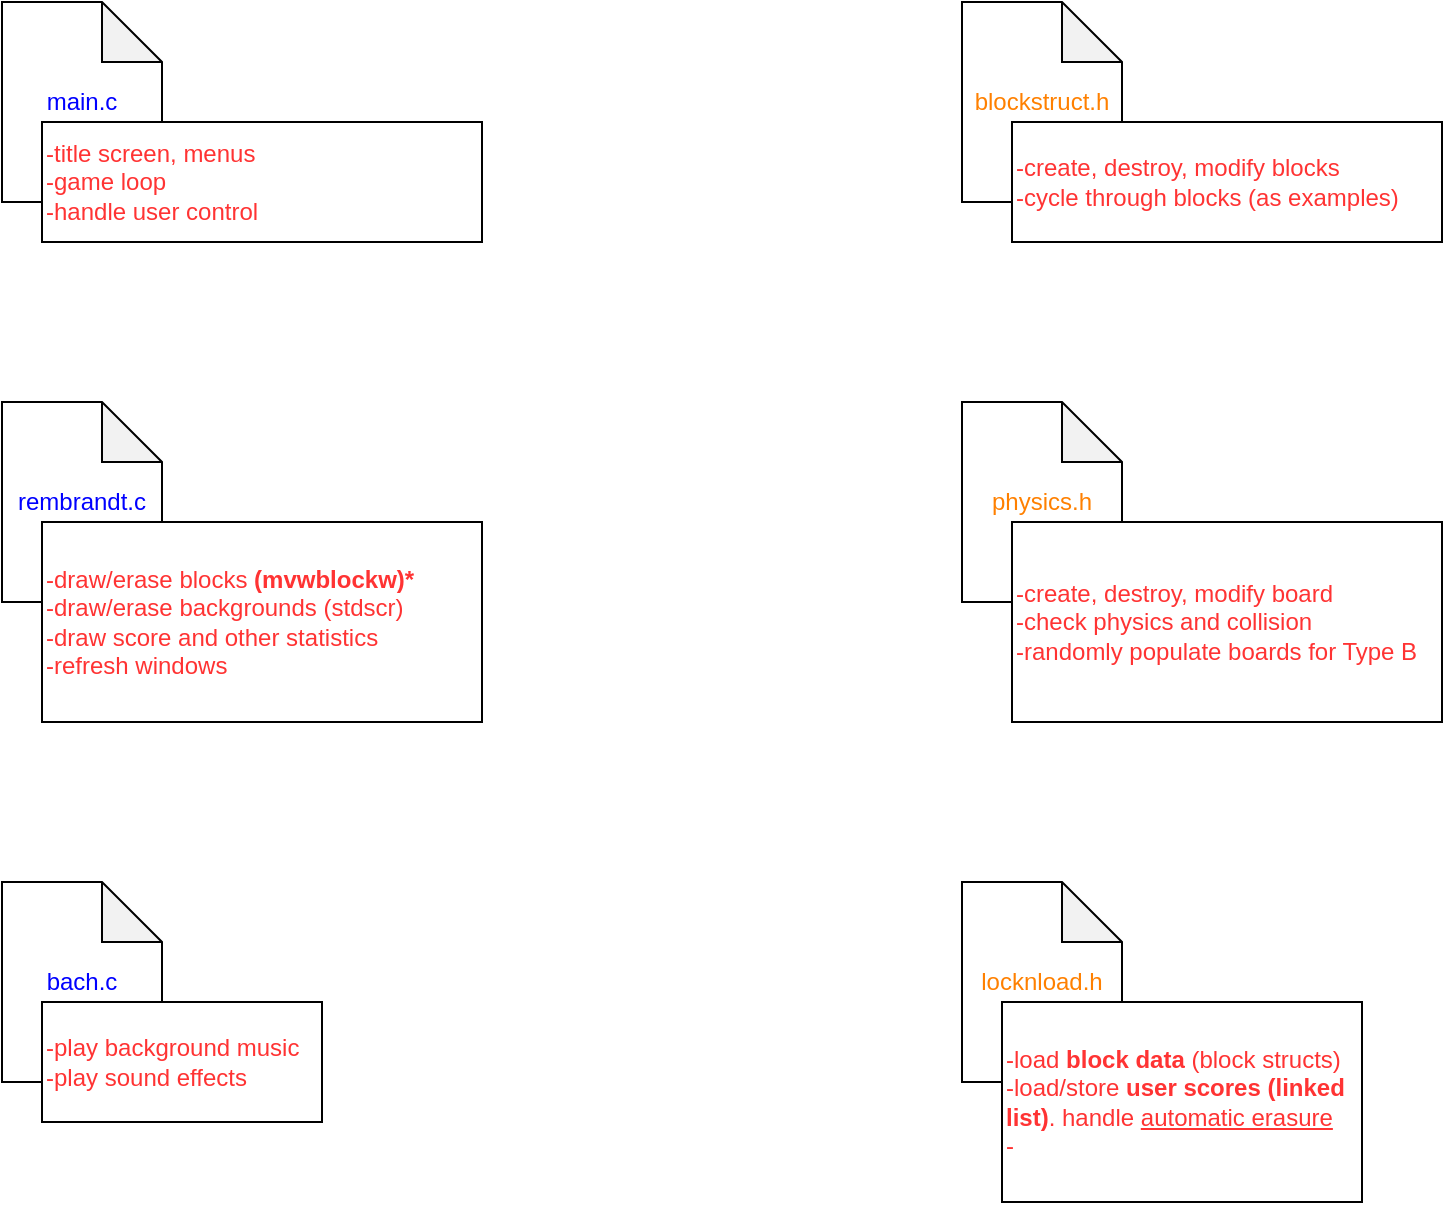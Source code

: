 <mxfile version="20.3.0" type="device"><diagram id="XDYJroLzOvYS44-v_O_j" name="Page-1"><mxGraphModel dx="903" dy="564" grid="1" gridSize="10" guides="1" tooltips="1" connect="1" arrows="1" fold="1" page="1" pageScale="1" pageWidth="850" pageHeight="1100" math="0" shadow="0"><root><mxCell id="0"/><mxCell id="1" parent="0"/><mxCell id="q1lQPrFS94ccbrtKFX9P-1" value="&lt;font color=&quot;#0000ff&quot;&gt;main.c&lt;/font&gt;" style="shape=note;whiteSpace=wrap;html=1;backgroundOutline=1;darkOpacity=0.05;" vertex="1" parent="1"><mxGeometry x="40" y="40" width="80" height="100" as="geometry"/></mxCell><mxCell id="q1lQPrFS94ccbrtKFX9P-2" value="&lt;font color=&quot;#0000ff&quot;&gt;rembrandt.c&lt;/font&gt;" style="shape=note;whiteSpace=wrap;html=1;backgroundOutline=1;darkOpacity=0.05;" vertex="1" parent="1"><mxGeometry x="40" y="240" width="80" height="100" as="geometry"/></mxCell><mxCell id="q1lQPrFS94ccbrtKFX9P-3" value="&lt;font color=&quot;#ff8000&quot;&gt;locknload.h&lt;/font&gt;" style="shape=note;whiteSpace=wrap;html=1;backgroundOutline=1;darkOpacity=0.05;" vertex="1" parent="1"><mxGeometry x="520" y="480" width="80" height="100" as="geometry"/></mxCell><mxCell id="q1lQPrFS94ccbrtKFX9P-4" value="&lt;font color=&quot;#ff8000&quot;&gt;blockstruct.h&lt;/font&gt;" style="shape=note;whiteSpace=wrap;html=1;backgroundOutline=1;darkOpacity=0.05;" vertex="1" parent="1"><mxGeometry x="520" y="40" width="80" height="100" as="geometry"/></mxCell><mxCell id="q1lQPrFS94ccbrtKFX9P-5" value="&lt;div style=&quot;&quot;&gt;&lt;span style=&quot;color: rgb(255, 51, 51); background-color: initial;&quot;&gt;-draw/erase blocks &lt;b&gt;(mvwblockw)*&lt;/b&gt;&lt;/span&gt;&lt;/div&gt;&lt;font color=&quot;#ff3333&quot;&gt;&lt;div style=&quot;&quot;&gt;&lt;span style=&quot;background-color: initial;&quot;&gt;-draw/erase backgrounds (stdscr)&lt;/span&gt;&lt;/div&gt;&lt;div style=&quot;&quot;&gt;&lt;span style=&quot;background-color: initial;&quot;&gt;-draw score and other statistics&lt;/span&gt;&lt;/div&gt;&lt;div style=&quot;&quot;&gt;&lt;span style=&quot;background-color: initial;&quot;&gt;-refresh windows&lt;/span&gt;&lt;/div&gt;&lt;/font&gt;" style="rounded=0;whiteSpace=wrap;html=1;fontColor=#FF8000;align=left;" vertex="1" parent="1"><mxGeometry x="60" y="300" width="220" height="100" as="geometry"/></mxCell><mxCell id="q1lQPrFS94ccbrtKFX9P-6" value="&lt;div style=&quot;&quot;&gt;&lt;span style=&quot;color: rgb(255, 51, 51); background-color: initial;&quot;&gt;-title screen, menus&lt;/span&gt;&lt;/div&gt;&lt;font color=&quot;#ff3333&quot;&gt;&lt;div style=&quot;&quot;&gt;&lt;span style=&quot;background-color: initial;&quot;&gt;-game loop&lt;/span&gt;&lt;/div&gt;&lt;div style=&quot;&quot;&gt;&lt;span style=&quot;background-color: initial;&quot;&gt;-handle user control&lt;/span&gt;&lt;/div&gt;&lt;/font&gt;" style="rounded=0;whiteSpace=wrap;html=1;fontColor=#FF8000;align=left;" vertex="1" parent="1"><mxGeometry x="60" y="100" width="220" height="60" as="geometry"/></mxCell><mxCell id="q1lQPrFS94ccbrtKFX9P-7" value="-load &lt;b&gt;block data &lt;/b&gt;(block structs)&lt;br&gt;-load/store &lt;b&gt;user scores (linked list)&lt;/b&gt;. handle &lt;u&gt;automatic erasure&lt;/u&gt;&lt;br&gt;&lt;div style=&quot;&quot;&gt;&lt;span style=&quot;background-color: initial;&quot;&gt;-&lt;/span&gt;&lt;/div&gt;" style="rounded=0;whiteSpace=wrap;html=1;fontColor=#FF3333;align=left;" vertex="1" parent="1"><mxGeometry x="540" y="540" width="180" height="100" as="geometry"/></mxCell><mxCell id="q1lQPrFS94ccbrtKFX9P-8" value="&lt;font color=&quot;#0000ff&quot;&gt;bach.c&lt;/font&gt;" style="shape=note;whiteSpace=wrap;html=1;backgroundOutline=1;darkOpacity=0.05;" vertex="1" parent="1"><mxGeometry x="40" y="480" width="80" height="100" as="geometry"/></mxCell><mxCell id="q1lQPrFS94ccbrtKFX9P-9" value="&lt;div style=&quot;&quot;&gt;&lt;font color=&quot;#ff3333&quot;&gt;-play background music&lt;/font&gt;&lt;/div&gt;&lt;div style=&quot;&quot;&gt;&lt;font color=&quot;#ff3333&quot;&gt;-play sound effects&lt;/font&gt;&lt;/div&gt;" style="rounded=0;whiteSpace=wrap;html=1;fontColor=#FF8000;align=left;" vertex="1" parent="1"><mxGeometry x="60" y="540" width="140" height="60" as="geometry"/></mxCell><mxCell id="q1lQPrFS94ccbrtKFX9P-10" value="&lt;div style=&quot;&quot;&gt;&lt;font color=&quot;#ff3333&quot;&gt;-create, destroy, modify blocks&lt;/font&gt;&lt;/div&gt;&lt;div style=&quot;&quot;&gt;&lt;font color=&quot;#ff3333&quot;&gt;-cycle through blocks (as examples)&lt;/font&gt;&lt;/div&gt;" style="rounded=0;whiteSpace=wrap;html=1;fontColor=#FF8000;align=left;" vertex="1" parent="1"><mxGeometry x="545" y="100" width="215" height="60" as="geometry"/></mxCell><mxCell id="q1lQPrFS94ccbrtKFX9P-12" value="&lt;span style=&quot;color: rgba(0, 0, 0, 0); font-family: monospace; font-size: 0px; text-align: start;&quot;&gt;%3CmxGraphModel%3E%3Croot%3E%3CmxCell%20id%3D%220%22%2F%3E%3CmxCell%20id%3D%221%22%20parent%3D%220%22%2F%3E%3CmxCell%20id%3D%222%22%20value%3D%22%26lt%3Bdiv%20style%3D%26quot%3B%26quot%3B%26gt%3B%26lt%3Bspan%20style%3D%26quot%3Bcolor%3A%20rgb(255%2C%2051%2C%2051)%3B%20background-color%3A%20initial%3B%26quot%3B%26gt%3B-title%20screen%2C%20menus%26lt%3B%2Fspan%26gt%3B%26lt%3B%2Fdiv%26gt%3B%26lt%3Bfont%20color%3D%26quot%3B%23ff3333%26quot%3B%26gt%3B%26lt%3Bdiv%20style%3D%26quot%3B%26quot%3B%26gt%3B%26lt%3Bspan%20style%3D%26quot%3Bbackground-color%3A%20initial%3B%26quot%3B%26gt%3B-game%20loop%26lt%3B%2Fspan%26gt%3B%26lt%3B%2Fdiv%26gt%3B%26lt%3Bdiv%20style%3D%26quot%3B%26quot%3B%26gt%3B%26lt%3Bspan%20style%3D%26quot%3Bbackground-color%3A%20initial%3B%26quot%3B%26gt%3B-handle%20user%20control%26lt%3B%2Fspan%26gt%3B%26lt%3B%2Fdiv%26gt%3B%26lt%3B%2Ffont%26gt%3B%22%20style%3D%22rounded%3D0%3BwhiteSpace%3Dwrap%3Bhtml%3D1%3BfontColor%3D%23FF8000%3Balign%3Dleft%3B%22%20vertex%3D%221%22%20parent%3D%221%22%3E%3CmxGeometry%20x%3D%2260%22%20y%3D%22100%22%20width%3D%22220%22%20height%3D%2260%22%20as%3D%22geometry%22%2F%3E%3C%2FmxCell%3E%3C%2Froot%3E%3C%2FmxGraphModel%3E&lt;/span&gt;" style="text;html=1;align=center;verticalAlign=middle;resizable=0;points=[];autosize=1;strokeColor=none;fillColor=none;fontColor=#FF3333;" vertex="1" parent="1"><mxGeometry x="310" y="75" width="20" height="30" as="geometry"/></mxCell><mxCell id="q1lQPrFS94ccbrtKFX9P-21" value="&lt;font color=&quot;#ff8000&quot;&gt;physics.h&lt;/font&gt;" style="shape=note;whiteSpace=wrap;html=1;backgroundOutline=1;darkOpacity=0.05;" vertex="1" parent="1"><mxGeometry x="520" y="240" width="80" height="100" as="geometry"/></mxCell><mxCell id="q1lQPrFS94ccbrtKFX9P-22" value="&lt;div style=&quot;&quot;&gt;&lt;font color=&quot;#ff3333&quot;&gt;-create, destroy, modify board&lt;/font&gt;&lt;/div&gt;&lt;div style=&quot;&quot;&gt;&lt;font color=&quot;#ff3333&quot;&gt;-check physics and collision&lt;/font&gt;&lt;/div&gt;&lt;div style=&quot;&quot;&gt;&lt;font color=&quot;#ff3333&quot;&gt;-randomly populate boards for Type B&lt;/font&gt;&lt;/div&gt;" style="rounded=0;whiteSpace=wrap;html=1;fontColor=#FF8000;align=left;" vertex="1" parent="1"><mxGeometry x="545" y="300" width="215" height="100" as="geometry"/></mxCell></root></mxGraphModel></diagram></mxfile>